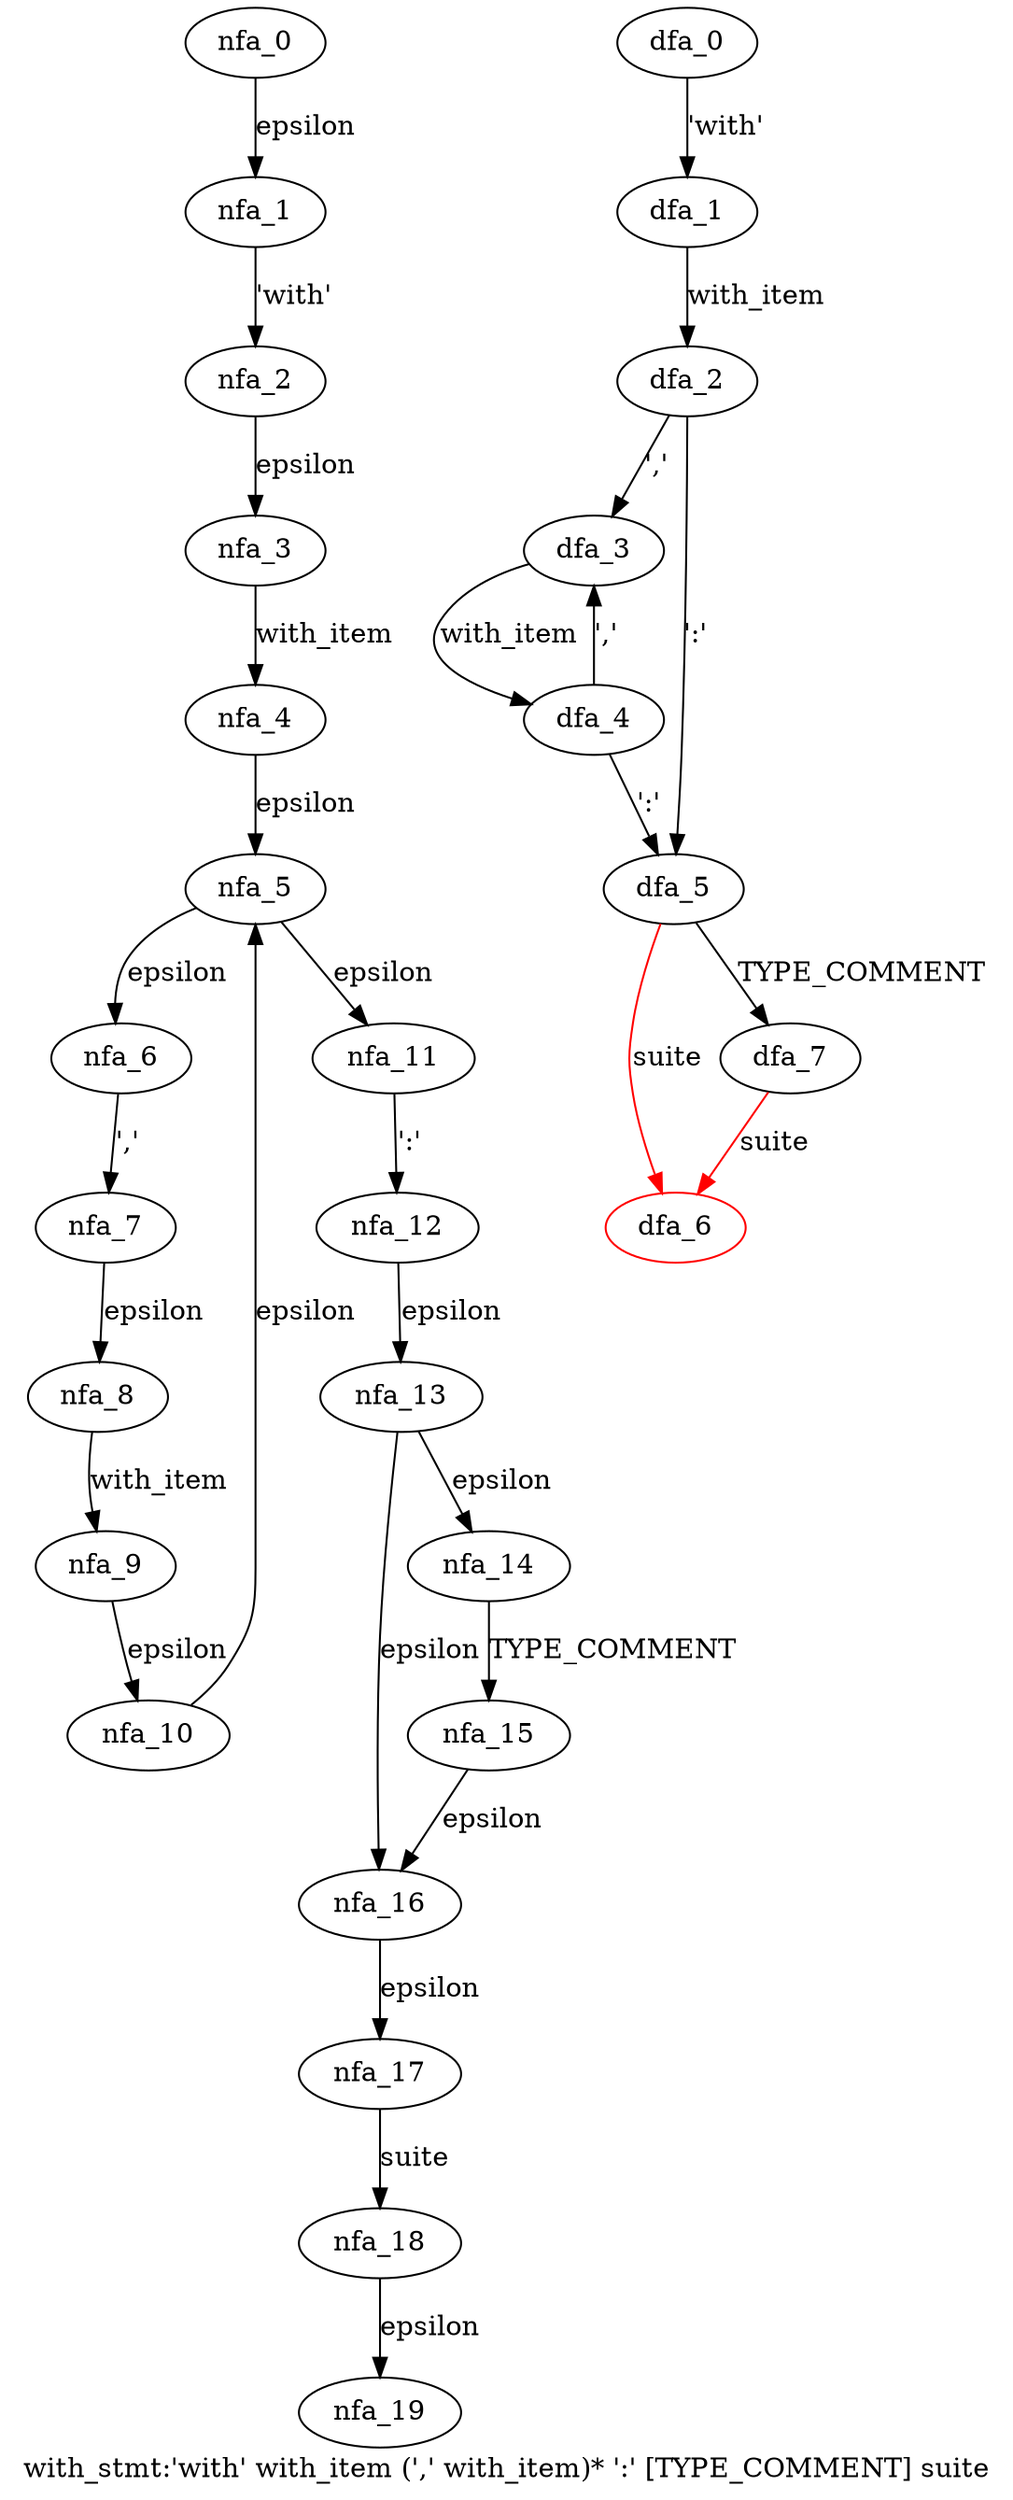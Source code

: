 digraph with_stmt {
 graph[label="with_stmt:'with' with_item (',' with_item)* ':' [TYPE_COMMENT] suite"]
 subgraph with_stmt_nfa {
  nfa_0->nfa_1[label="epsilon"]
  nfa_1->nfa_2[label="'with'"]
  nfa_2->nfa_3[label="epsilon"]
  nfa_3->nfa_4[label="with_item"]
  nfa_4->nfa_5[label="epsilon"]
  nfa_5->nfa_6[label="epsilon"]
  nfa_6->nfa_7[label="','"]
  nfa_7->nfa_8[label="epsilon"]
  nfa_8->nfa_9[label="with_item"]
  nfa_9->nfa_10[label="epsilon"]
  nfa_10->nfa_5[label="epsilon"]
  nfa_5->nfa_11[label="epsilon"]
  nfa_11->nfa_12[label="':'"]
  nfa_12->nfa_13[label="epsilon"]
  nfa_13->nfa_14[label="epsilon"]
  nfa_14->nfa_15[label="TYPE_COMMENT"]
  nfa_15->nfa_16[label="epsilon"]
  nfa_16->nfa_17[label="epsilon"]
  nfa_17->nfa_18[label="suite"]
  nfa_18->nfa_19[label="epsilon"]
  nfa_13->nfa_16[label="epsilon"]
  }
 subgraph with_stmt_dfa {
  dfa_0->dfa_1[label="'with'"]
  dfa_1->dfa_2[label="with_item"]
  dfa_2->dfa_3[label="','"]
  dfa_3->dfa_4[label="with_item"]
  dfa_4->dfa_3[label="','"]
  dfa_4->dfa_5[label="':'"]
  dfa_5->dfa_6[label="suite",color=red]
  dfa_5->dfa_7[label="TYPE_COMMENT"]
  dfa_7->dfa_6[label="suite",color=red]
  dfa_2->dfa_5[label="':'"]
  dfa_6[color=red]
  }
}
